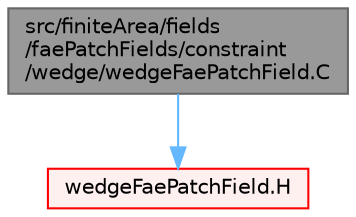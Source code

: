 digraph "src/finiteArea/fields/faePatchFields/constraint/wedge/wedgeFaePatchField.C"
{
 // LATEX_PDF_SIZE
  bgcolor="transparent";
  edge [fontname=Helvetica,fontsize=10,labelfontname=Helvetica,labelfontsize=10];
  node [fontname=Helvetica,fontsize=10,shape=box,height=0.2,width=0.4];
  Node1 [id="Node000001",label="src/finiteArea/fields\l/faePatchFields/constraint\l/wedge/wedgeFaePatchField.C",height=0.2,width=0.4,color="gray40", fillcolor="grey60", style="filled", fontcolor="black",tooltip=" "];
  Node1 -> Node2 [id="edge1_Node000001_Node000002",color="steelblue1",style="solid",tooltip=" "];
  Node2 [id="Node000002",label="wedgeFaePatchField.H",height=0.2,width=0.4,color="red", fillcolor="#FFF0F0", style="filled",URL="$wedgeFaePatchField_8H.html",tooltip=" "];
}
